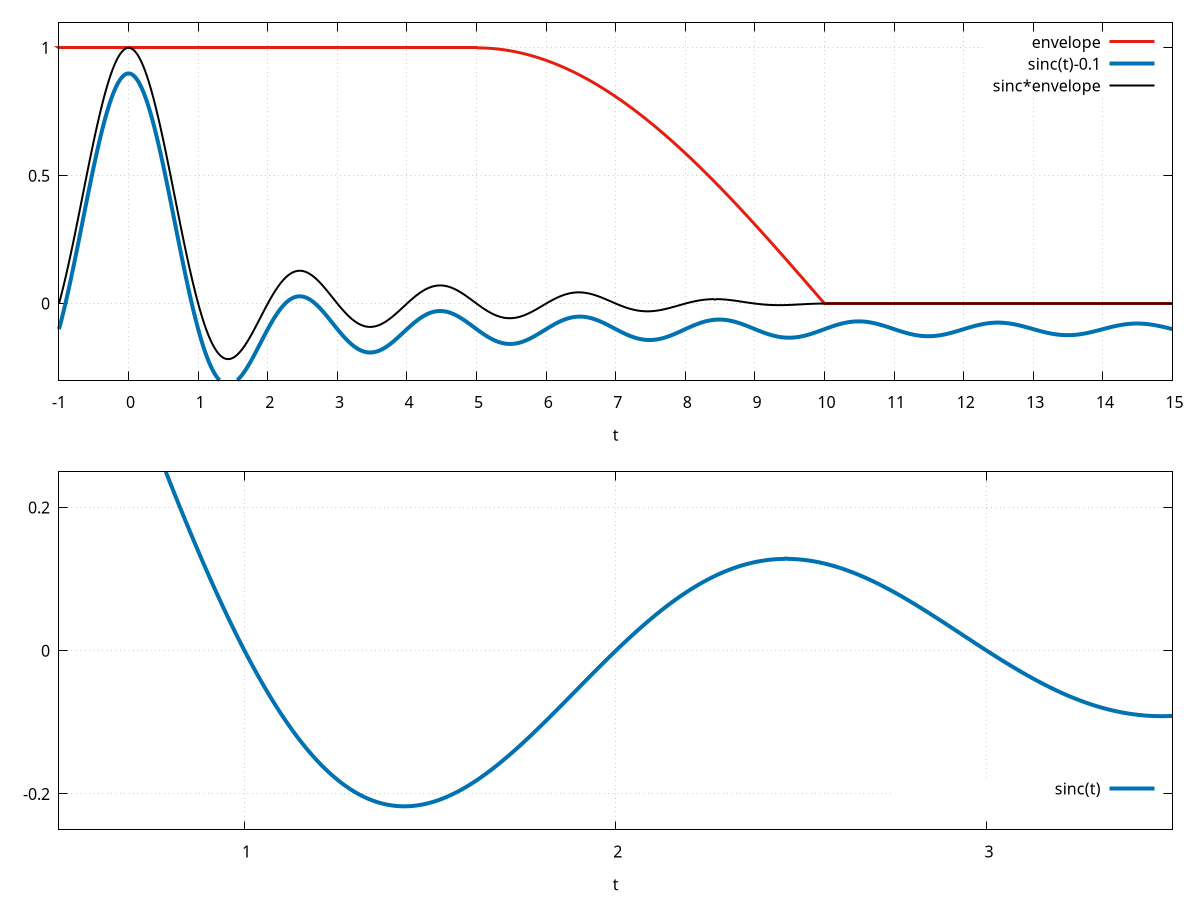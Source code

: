 set term pngcairo
set output "sinc_envelope.png"

set grid
set samples 1000
set xtics 1
sinc(x) = (x!=0)?(sin(pi*x)/(pi*x)):1

envelope(x,max)=(x<max/2.0)?(1.0):(x>max)?0:(cos(pi*(x/max-0.5)))


set multiplot layout 2,1

set xlabel "t"
set ytics 0.5
plot[-1:15][-0.3:1.1] \
	envelope(x,10) lw 3 lt 7 title "envelope" ,\
	sinc(x)-0.1                lw 4 lt 6 title "sinc(t)-0.1",\
	sinc(x)*envelope(x,10) lw 2 lt 3 lc black title "sinc*envelope"

set ytics 0.2
set key bottom right
plot[0.5:3.5][-0.25:0.25] \
	"points.dat" using 1:2 w p lt 7 pt 7 ps 2 notitle "sampling points", \
	sinc(x)                     lw 4 lt 6            title "sinc(t)",              \
	"compare.dat" using 1:3 w l lw 3 lc black dt '-' title "optimized approximation"

unset multiplot